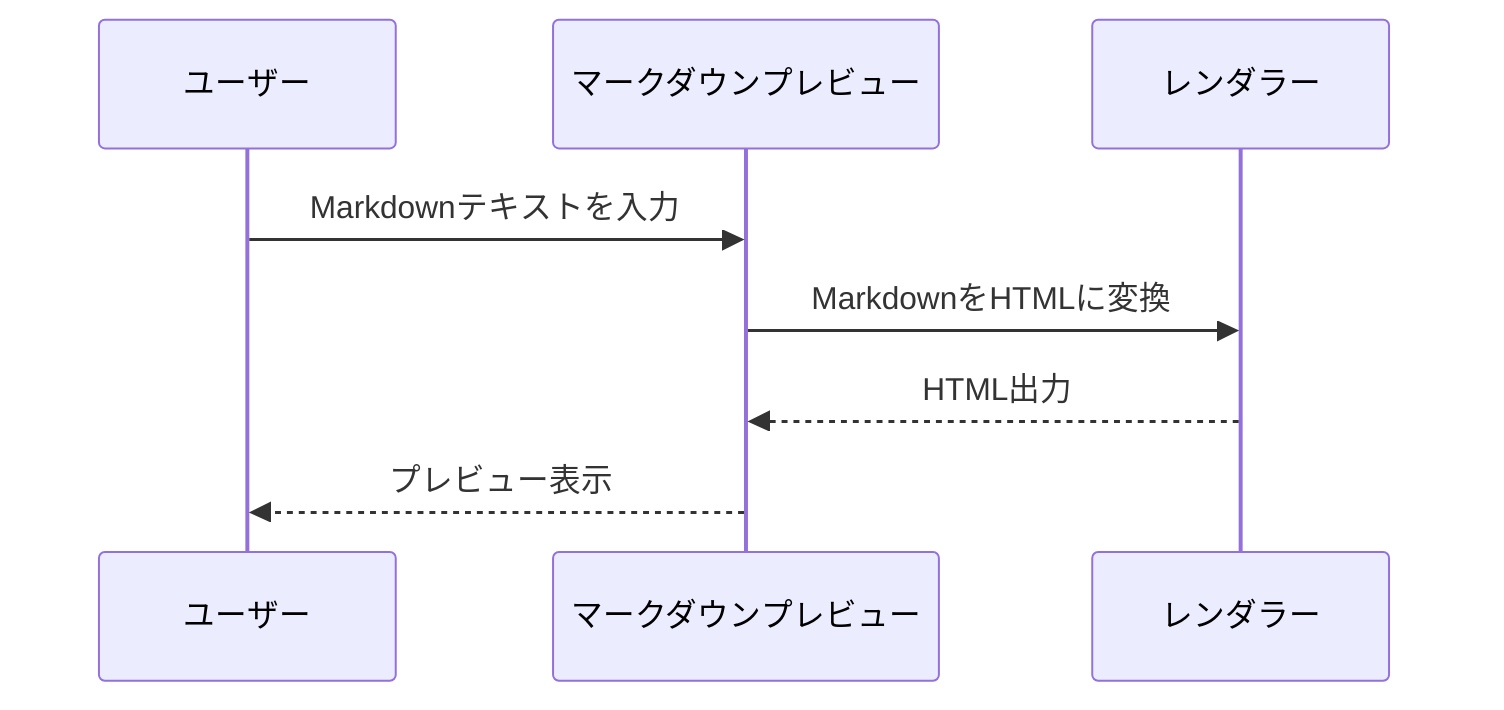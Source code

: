 %% マークダウンプレビュー（MarkdownPreview.tsx）のシーケンス図
sequenceDiagram
    participant ユーザー
    participant マークダウンプレビュー
    participant レンダラー

    ユーザー->>マークダウンプレビュー: Markdownテキストを入力
    マークダウンプレビュー->>レンダラー: MarkdownをHTMLに変換
    レンダラー-->>マークダウンプレビュー: HTML出力
    マークダウンプレビュー-->>ユーザー: プレビュー表示